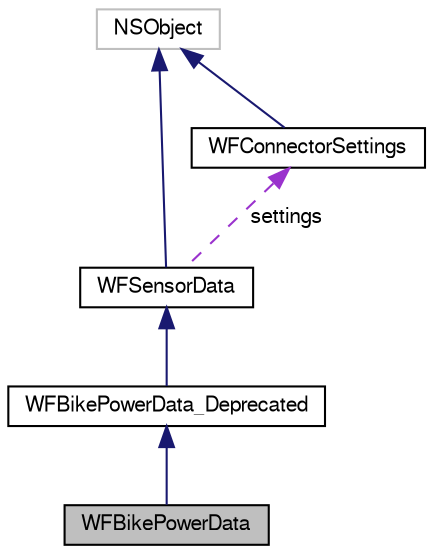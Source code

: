 digraph "WFBikePowerData"
{
  edge [fontname="FreeSans",fontsize="10",labelfontname="FreeSans",labelfontsize="10"];
  node [fontname="FreeSans",fontsize="10",shape=record];
  Node1 [label="WFBikePowerData",height=0.2,width=0.4,color="black", fillcolor="grey75", style="filled", fontcolor="black"];
  Node2 -> Node1 [dir="back",color="midnightblue",fontsize="10",style="solid",fontname="FreeSans"];
  Node2 [label="WFBikePowerData_Deprecated",height=0.2,width=0.4,color="black", fillcolor="white", style="filled",URL="$interface_w_f_bike_power_data___deprecated.html",tooltip="Represents the most commonly used data available from the ANT+ Bike Power sensor. ..."];
  Node3 -> Node2 [dir="back",color="midnightblue",fontsize="10",style="solid",fontname="FreeSans"];
  Node3 [label="WFSensorData",height=0.2,width=0.4,color="black", fillcolor="white", style="filled",URL="$interface_w_f_sensor_data.html",tooltip="This is the abstract base class for all types of ANT sensor data. "];
  Node4 -> Node3 [dir="back",color="midnightblue",fontsize="10",style="solid",fontname="FreeSans"];
  Node4 [label="NSObject",height=0.2,width=0.4,color="grey75", fillcolor="white", style="filled"];
  Node5 -> Node3 [dir="back",color="darkorchid3",fontsize="10",style="dashed",label=" settings" ,fontname="FreeSans"];
  Node5 [label="WFConnectorSettings",height=0.2,width=0.4,color="black", fillcolor="white", style="filled",URL="$interface_w_f_connector_settings.html",tooltip="Provides a means of persisting settings for the WFConnector. "];
  Node4 -> Node5 [dir="back",color="midnightblue",fontsize="10",style="solid",fontname="FreeSans"];
}
